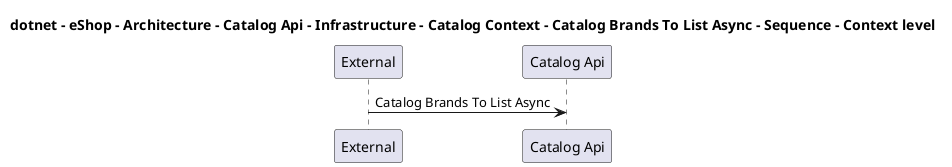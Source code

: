 @startuml

title dotnet - eShop - Architecture - Catalog Api - Infrastructure - Catalog Context - Catalog Brands To List Async - Sequence - Context level

participant "External" as C4InterFlow.SoftwareSystems.ExternalSystem
participant "Catalog Api" as dotnet.eShop.Architecture.SoftwareSystems.CatalogApi

C4InterFlow.SoftwareSystems.ExternalSystem -> dotnet.eShop.Architecture.SoftwareSystems.CatalogApi : Catalog Brands To List Async


@enduml
